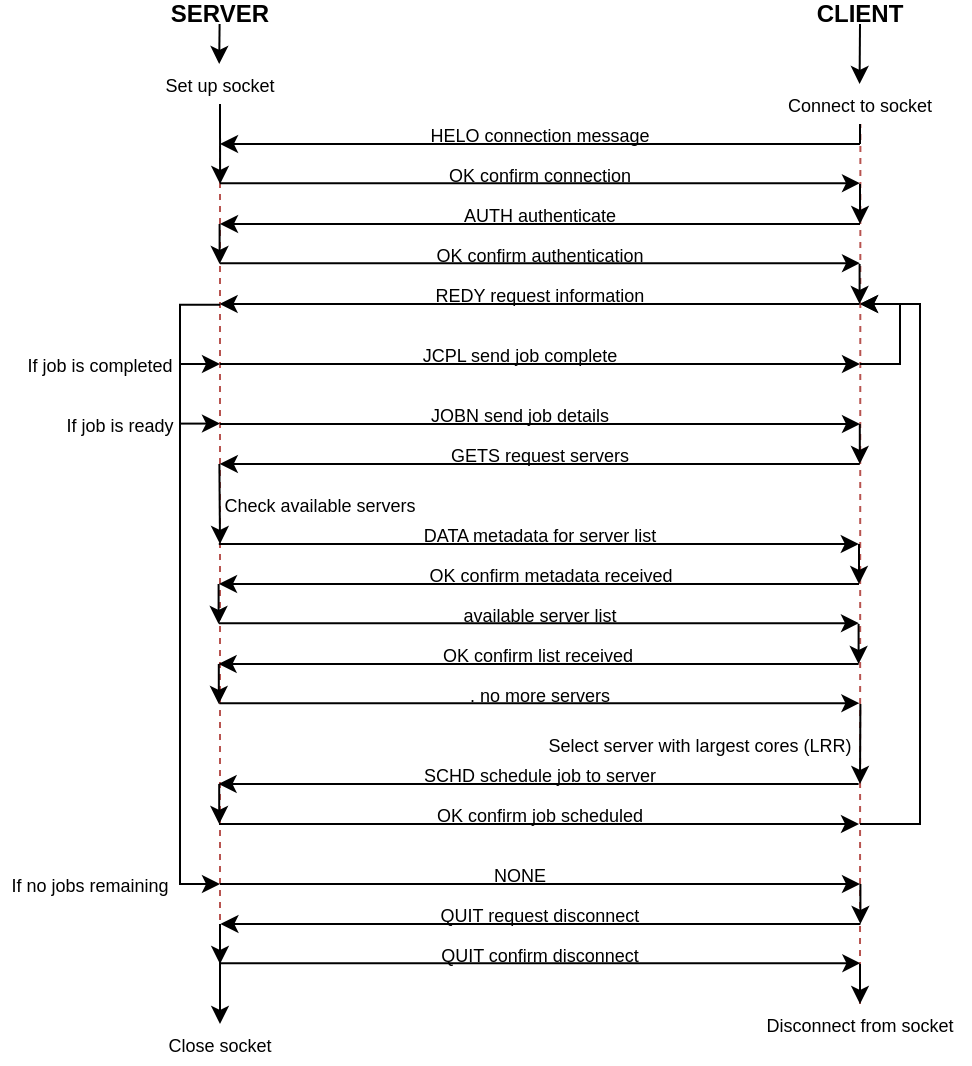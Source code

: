 <mxfile version="16.6.4" type="device"><diagram id="OMeSi3lDYxjijDIHYxCP" name="Page-1"><mxGraphModel dx="825" dy="439" grid="1" gridSize="10" guides="1" tooltips="1" connect="1" arrows="1" fold="1" page="1" pageScale="1" pageWidth="850" pageHeight="1100" math="0" shadow="0"><root><mxCell id="0"/><mxCell id="1" parent="0"/><mxCell id="6sdlD1E-0rkHjQnBdHja-1" value="" style="endArrow=none;dashed=1;html=1;rounded=0;fillColor=#f8cecc;strokeColor=#b85450;" edge="1" parent="1"><mxGeometry width="50" height="50" relative="1" as="geometry"><mxPoint x="160" y="710" as="sourcePoint"/><mxPoint x="160" y="260" as="targetPoint"/></mxGeometry></mxCell><mxCell id="6sdlD1E-0rkHjQnBdHja-2" value="" style="endArrow=none;dashed=1;html=1;rounded=0;fillColor=#f8cecc;strokeColor=#b85450;" edge="1" parent="1"><mxGeometry width="50" height="50" relative="1" as="geometry"><mxPoint x="480" y="710" as="sourcePoint"/><mxPoint x="480.2" y="270" as="targetPoint"/></mxGeometry></mxCell><mxCell id="6sdlD1E-0rkHjQnBdHja-3" value="" style="endArrow=classic;html=1;rounded=0;" edge="1" parent="1"><mxGeometry width="50" height="50" relative="1" as="geometry"><mxPoint x="159.8" y="220" as="sourcePoint"/><mxPoint x="159.6" y="240" as="targetPoint"/></mxGeometry></mxCell><mxCell id="6sdlD1E-0rkHjQnBdHja-4" value="" style="endArrow=classic;html=1;rounded=0;exitX=0.5;exitY=1;exitDx=0;exitDy=0;" edge="1" parent="1" source="6sdlD1E-0rkHjQnBdHja-59"><mxGeometry width="50" height="50" relative="1" as="geometry"><mxPoint x="480" y="230" as="sourcePoint"/><mxPoint x="479.8" y="250" as="targetPoint"/></mxGeometry></mxCell><mxCell id="6sdlD1E-0rkHjQnBdHja-5" value="&lt;font style=&quot;font-size: 9px&quot;&gt;Set up socket&lt;/font&gt;" style="text;html=1;strokeColor=none;fillColor=none;align=center;verticalAlign=middle;whiteSpace=wrap;rounded=0;" vertex="1" parent="1"><mxGeometry x="130" y="240" width="60" height="20" as="geometry"/></mxCell><mxCell id="6sdlD1E-0rkHjQnBdHja-6" value="&lt;font style=&quot;font-size: 9px&quot;&gt;Connect to socket&lt;/font&gt;" style="text;html=1;strokeColor=none;fillColor=none;align=center;verticalAlign=middle;whiteSpace=wrap;rounded=0;" vertex="1" parent="1"><mxGeometry x="440" y="250" width="80" height="20" as="geometry"/></mxCell><mxCell id="6sdlD1E-0rkHjQnBdHja-8" value="" style="endArrow=none;html=1;rounded=0;endFill=0;" edge="1" parent="1"><mxGeometry width="50" height="50" relative="1" as="geometry"><mxPoint x="480" y="270" as="sourcePoint"/><mxPoint x="480" y="280" as="targetPoint"/></mxGeometry></mxCell><mxCell id="6sdlD1E-0rkHjQnBdHja-9" value="" style="endArrow=classic;html=1;rounded=0;" edge="1" parent="1"><mxGeometry width="50" height="50" relative="1" as="geometry"><mxPoint x="480" y="280" as="sourcePoint"/><mxPoint x="160" y="280" as="targetPoint"/></mxGeometry></mxCell><mxCell id="6sdlD1E-0rkHjQnBdHja-10" value="" style="endArrow=classic;html=1;rounded=0;" edge="1" parent="1"><mxGeometry width="50" height="50" relative="1" as="geometry"><mxPoint x="160" y="260" as="sourcePoint"/><mxPoint x="160.04" y="300" as="targetPoint"/></mxGeometry></mxCell><mxCell id="6sdlD1E-0rkHjQnBdHja-11" value="&lt;font style=&quot;font-size: 9px&quot;&gt;HELO connection message&lt;br&gt;&lt;/font&gt;" style="text;html=1;strokeColor=none;fillColor=none;align=center;verticalAlign=middle;whiteSpace=wrap;rounded=0;" vertex="1" parent="1"><mxGeometry x="260" y="260" width="120" height="30" as="geometry"/></mxCell><mxCell id="6sdlD1E-0rkHjQnBdHja-13" value="" style="endArrow=none;html=1;rounded=0;startArrow=classic;startFill=1;endFill=0;" edge="1" parent="1"><mxGeometry width="50" height="50" relative="1" as="geometry"><mxPoint x="480" y="299.6" as="sourcePoint"/><mxPoint x="160" y="299.6" as="targetPoint"/></mxGeometry></mxCell><mxCell id="6sdlD1E-0rkHjQnBdHja-14" value="&lt;font style=&quot;font-size: 9px&quot;&gt;OK confirm connection&lt;/font&gt;" style="text;html=1;strokeColor=none;fillColor=none;align=center;verticalAlign=middle;whiteSpace=wrap;rounded=0;" vertex="1" parent="1"><mxGeometry x="260" y="280" width="120" height="30" as="geometry"/></mxCell><mxCell id="6sdlD1E-0rkHjQnBdHja-15" value="" style="endArrow=classic;html=1;rounded=0;" edge="1" parent="1"><mxGeometry width="50" height="50" relative="1" as="geometry"><mxPoint x="480" y="300" as="sourcePoint"/><mxPoint x="480" y="320" as="targetPoint"/></mxGeometry></mxCell><mxCell id="6sdlD1E-0rkHjQnBdHja-17" value="" style="endArrow=classic;html=1;rounded=0;" edge="1" parent="1"><mxGeometry width="50" height="50" relative="1" as="geometry"><mxPoint x="480" y="320" as="sourcePoint"/><mxPoint x="160" y="320" as="targetPoint"/></mxGeometry></mxCell><mxCell id="6sdlD1E-0rkHjQnBdHja-18" value="&lt;font style=&quot;font-size: 9px&quot;&gt;AUTH authenticate&lt;font style=&quot;font-size: 9px&quot;&gt;&lt;br&gt;&lt;/font&gt;&lt;/font&gt;" style="text;html=1;strokeColor=none;fillColor=none;align=center;verticalAlign=middle;whiteSpace=wrap;rounded=0;" vertex="1" parent="1"><mxGeometry x="260" y="300" width="120" height="30" as="geometry"/></mxCell><mxCell id="6sdlD1E-0rkHjQnBdHja-19" value="" style="endArrow=classic;html=1;rounded=0;" edge="1" parent="1"><mxGeometry width="50" height="50" relative="1" as="geometry"><mxPoint x="159.8" y="320" as="sourcePoint"/><mxPoint x="159.8" y="340" as="targetPoint"/></mxGeometry></mxCell><mxCell id="6sdlD1E-0rkHjQnBdHja-21" value="" style="endArrow=none;html=1;rounded=0;startArrow=classic;startFill=1;endFill=0;" edge="1" parent="1"><mxGeometry width="50" height="50" relative="1" as="geometry"><mxPoint x="480" y="339.6" as="sourcePoint"/><mxPoint x="160" y="339.6" as="targetPoint"/></mxGeometry></mxCell><mxCell id="6sdlD1E-0rkHjQnBdHja-22" value="&lt;font style=&quot;font-size: 9px&quot;&gt;OK confirm authentication&lt;/font&gt;" style="text;html=1;strokeColor=none;fillColor=none;align=center;verticalAlign=middle;whiteSpace=wrap;rounded=0;" vertex="1" parent="1"><mxGeometry x="260" y="320" width="120" height="30" as="geometry"/></mxCell><mxCell id="6sdlD1E-0rkHjQnBdHja-23" value="" style="endArrow=classic;html=1;rounded=0;" edge="1" parent="1"><mxGeometry width="50" height="50" relative="1" as="geometry"><mxPoint x="479.8" y="340" as="sourcePoint"/><mxPoint x="479.8" y="360" as="targetPoint"/></mxGeometry></mxCell><mxCell id="6sdlD1E-0rkHjQnBdHja-24" value="" style="endArrow=classic;html=1;rounded=0;" edge="1" parent="1"><mxGeometry width="50" height="50" relative="1" as="geometry"><mxPoint x="479.8" y="360" as="sourcePoint"/><mxPoint x="159.8" y="360" as="targetPoint"/></mxGeometry></mxCell><mxCell id="6sdlD1E-0rkHjQnBdHja-25" value="&lt;font style=&quot;font-size: 9px&quot;&gt;REDY request information&lt;font style=&quot;font-size: 9px&quot;&gt;&lt;br&gt;&lt;/font&gt;&lt;/font&gt;" style="text;html=1;strokeColor=none;fillColor=none;align=center;verticalAlign=middle;whiteSpace=wrap;rounded=0;" vertex="1" parent="1"><mxGeometry x="259.8" y="340" width="120" height="30" as="geometry"/></mxCell><mxCell id="6sdlD1E-0rkHjQnBdHja-28" value="&lt;font style=&quot;font-size: 9px&quot;&gt;JCPL send job complete&lt;font style=&quot;font-size: 9px&quot;&gt;&lt;br&gt;&lt;/font&gt;&lt;/font&gt;" style="text;html=1;strokeColor=none;fillColor=none;align=center;verticalAlign=middle;whiteSpace=wrap;rounded=0;" vertex="1" parent="1"><mxGeometry x="250.0" y="370" width="120" height="30" as="geometry"/></mxCell><mxCell id="6sdlD1E-0rkHjQnBdHja-29" value="" style="endArrow=none;html=1;rounded=0;startArrow=classic;startFill=1;endFill=0;" edge="1" parent="1"><mxGeometry width="50" height="50" relative="1" as="geometry"><mxPoint x="480" y="390.0" as="sourcePoint"/><mxPoint x="160" y="390.0" as="targetPoint"/></mxGeometry></mxCell><mxCell id="6sdlD1E-0rkHjQnBdHja-30" value="" style="endArrow=classic;html=1;rounded=0;" edge="1" parent="1"><mxGeometry width="50" height="50" relative="1" as="geometry"><mxPoint x="479.5" y="480" as="sourcePoint"/><mxPoint x="479.5" y="500" as="targetPoint"/></mxGeometry></mxCell><mxCell id="6sdlD1E-0rkHjQnBdHja-31" value="" style="endArrow=classic;html=1;rounded=0;" edge="1" parent="1"><mxGeometry width="50" height="50" relative="1" as="geometry"><mxPoint x="479.5" y="500" as="sourcePoint"/><mxPoint x="159.5" y="500" as="targetPoint"/></mxGeometry></mxCell><mxCell id="6sdlD1E-0rkHjQnBdHja-32" value="&lt;font style=&quot;font-size: 9px&quot;&gt;OK confirm metadata received&lt;font style=&quot;font-size: 9px&quot;&gt;&lt;br&gt;&lt;/font&gt;&lt;/font&gt;" style="text;html=1;strokeColor=none;fillColor=none;align=center;verticalAlign=middle;whiteSpace=wrap;rounded=0;" vertex="1" parent="1"><mxGeometry x="259.5" y="480" width="130.5" height="30" as="geometry"/></mxCell><mxCell id="6sdlD1E-0rkHjQnBdHja-33" value="" style="endArrow=classic;html=1;rounded=0;" edge="1" parent="1"><mxGeometry width="50" height="50" relative="1" as="geometry"><mxPoint x="159.3" y="500" as="sourcePoint"/><mxPoint x="159.3" y="520" as="targetPoint"/></mxGeometry></mxCell><mxCell id="6sdlD1E-0rkHjQnBdHja-34" value="" style="endArrow=none;html=1;rounded=0;startArrow=classic;startFill=1;endFill=0;" edge="1" parent="1"><mxGeometry width="50" height="50" relative="1" as="geometry"><mxPoint x="479.5" y="519.6" as="sourcePoint"/><mxPoint x="159.5" y="519.6" as="targetPoint"/></mxGeometry></mxCell><mxCell id="6sdlD1E-0rkHjQnBdHja-35" value="&lt;font style=&quot;font-size: 9px&quot;&gt;available server list&lt;br&gt;&lt;/font&gt;" style="text;html=1;strokeColor=none;fillColor=none;align=center;verticalAlign=middle;whiteSpace=wrap;rounded=0;" vertex="1" parent="1"><mxGeometry x="259.5" y="500" width="120" height="30" as="geometry"/></mxCell><mxCell id="6sdlD1E-0rkHjQnBdHja-36" value="" style="endArrow=classic;html=1;rounded=0;" edge="1" parent="1"><mxGeometry width="50" height="50" relative="1" as="geometry"><mxPoint x="479.3" y="520" as="sourcePoint"/><mxPoint x="479.3" y="540" as="targetPoint"/></mxGeometry></mxCell><mxCell id="6sdlD1E-0rkHjQnBdHja-37" value="" style="endArrow=classic;html=1;rounded=0;" edge="1" parent="1"><mxGeometry width="50" height="50" relative="1" as="geometry"><mxPoint x="479.3" y="540" as="sourcePoint"/><mxPoint x="159.3" y="540" as="targetPoint"/></mxGeometry></mxCell><mxCell id="6sdlD1E-0rkHjQnBdHja-38" value="&lt;font style=&quot;font-size: 9px&quot;&gt;OK confirm list received&lt;font style=&quot;font-size: 9px&quot;&gt;&lt;br&gt;&lt;/font&gt;&lt;/font&gt;" style="text;html=1;strokeColor=none;fillColor=none;align=center;verticalAlign=middle;whiteSpace=wrap;rounded=0;" vertex="1" parent="1"><mxGeometry x="259.3" y="520" width="120" height="30" as="geometry"/></mxCell><mxCell id="6sdlD1E-0rkHjQnBdHja-39" value="" style="endArrow=classic;html=1;rounded=0;" edge="1" parent="1"><mxGeometry width="50" height="50" relative="1" as="geometry"><mxPoint x="159.4" y="540" as="sourcePoint"/><mxPoint x="159.4" y="560" as="targetPoint"/></mxGeometry></mxCell><mxCell id="6sdlD1E-0rkHjQnBdHja-40" value="&lt;font style=&quot;font-size: 9px&quot;&gt;. no more servers&lt;/font&gt;" style="text;html=1;strokeColor=none;fillColor=none;align=center;verticalAlign=middle;whiteSpace=wrap;rounded=0;" vertex="1" parent="1"><mxGeometry x="259.5" y="540" width="120" height="30" as="geometry"/></mxCell><mxCell id="6sdlD1E-0rkHjQnBdHja-41" value="" style="endArrow=none;html=1;rounded=0;startArrow=classic;startFill=1;endFill=0;" edge="1" parent="1"><mxGeometry width="50" height="50" relative="1" as="geometry"><mxPoint x="479.7" y="559.6" as="sourcePoint"/><mxPoint x="159.7" y="559.6" as="targetPoint"/></mxGeometry></mxCell><mxCell id="6sdlD1E-0rkHjQnBdHja-42" value="" style="endArrow=classic;html=1;rounded=0;" edge="1" parent="1"><mxGeometry width="50" height="50" relative="1" as="geometry"><mxPoint x="480.2" y="650" as="sourcePoint"/><mxPoint x="480.2" y="670" as="targetPoint"/></mxGeometry></mxCell><mxCell id="6sdlD1E-0rkHjQnBdHja-43" value="" style="endArrow=classic;html=1;rounded=0;" edge="1" parent="1"><mxGeometry width="50" height="50" relative="1" as="geometry"><mxPoint x="480.2" y="670" as="sourcePoint"/><mxPoint x="160.2" y="670" as="targetPoint"/></mxGeometry></mxCell><mxCell id="6sdlD1E-0rkHjQnBdHja-44" value="&lt;font style=&quot;font-size: 9px&quot;&gt;QUIT request disconnect&lt;font style=&quot;font-size: 9px&quot;&gt;&lt;br&gt;&lt;/font&gt;&lt;/font&gt;" style="text;html=1;strokeColor=none;fillColor=none;align=center;verticalAlign=middle;whiteSpace=wrap;rounded=0;" vertex="1" parent="1"><mxGeometry x="260.2" y="650" width="120" height="30" as="geometry"/></mxCell><mxCell id="6sdlD1E-0rkHjQnBdHja-45" value="" style="endArrow=classic;html=1;rounded=0;" edge="1" parent="1"><mxGeometry width="50" height="50" relative="1" as="geometry"><mxPoint x="160" y="670" as="sourcePoint"/><mxPoint x="160" y="690" as="targetPoint"/></mxGeometry></mxCell><mxCell id="6sdlD1E-0rkHjQnBdHja-46" value="" style="endArrow=none;html=1;rounded=0;startArrow=classic;startFill=1;endFill=0;" edge="1" parent="1"><mxGeometry width="50" height="50" relative="1" as="geometry"><mxPoint x="480.2" y="689.6" as="sourcePoint"/><mxPoint x="160.2" y="689.6" as="targetPoint"/></mxGeometry></mxCell><mxCell id="6sdlD1E-0rkHjQnBdHja-47" value="&lt;font style=&quot;font-size: 9px&quot;&gt;QUIT confirm disconnect&lt;/font&gt;" style="text;html=1;strokeColor=none;fillColor=none;align=center;verticalAlign=middle;whiteSpace=wrap;rounded=0;" vertex="1" parent="1"><mxGeometry x="260.2" y="670" width="120" height="30" as="geometry"/></mxCell><mxCell id="6sdlD1E-0rkHjQnBdHja-48" value="" style="endArrow=classic;html=1;rounded=0;" edge="1" parent="1"><mxGeometry width="50" height="50" relative="1" as="geometry"><mxPoint x="480" y="690" as="sourcePoint"/><mxPoint x="480" y="710" as="targetPoint"/></mxGeometry></mxCell><mxCell id="6sdlD1E-0rkHjQnBdHja-51" value="" style="endArrow=classic;html=1;rounded=0;entryX=0.5;entryY=0;entryDx=0;entryDy=0;" edge="1" parent="1" target="6sdlD1E-0rkHjQnBdHja-104"><mxGeometry width="50" height="50" relative="1" as="geometry"><mxPoint x="160.0" y="680" as="sourcePoint"/><mxPoint x="160" y="710" as="targetPoint"/></mxGeometry></mxCell><mxCell id="6sdlD1E-0rkHjQnBdHja-53" value="" style="endArrow=classic;html=1;rounded=0;" edge="1" parent="1"><mxGeometry width="50" height="50" relative="1" as="geometry"><mxPoint x="160" y="360.4" as="sourcePoint"/><mxPoint x="160" y="650" as="targetPoint"/><Array as="points"><mxPoint x="140" y="360.4"/><mxPoint x="140" y="650"/></Array></mxGeometry></mxCell><mxCell id="6sdlD1E-0rkHjQnBdHja-55" value="" style="endArrow=classic;html=1;rounded=0;" edge="1" parent="1"><mxGeometry width="50" height="50" relative="1" as="geometry"><mxPoint x="140" y="390" as="sourcePoint"/><mxPoint x="160" y="390" as="targetPoint"/></mxGeometry></mxCell><mxCell id="6sdlD1E-0rkHjQnBdHja-56" value="&lt;font style=&quot;font-size: 9px ; line-height: 1&quot;&gt;If job is completed&lt;br&gt;&lt;/font&gt;" style="text;html=1;strokeColor=none;fillColor=none;align=center;verticalAlign=middle;whiteSpace=wrap;rounded=0;" vertex="1" parent="1"><mxGeometry x="60" y="380" width="80" height="20" as="geometry"/></mxCell><mxCell id="6sdlD1E-0rkHjQnBdHja-58" value="&lt;b&gt;SERVER&lt;/b&gt;" style="text;html=1;strokeColor=none;fillColor=none;align=center;verticalAlign=middle;whiteSpace=wrap;rounded=0;" vertex="1" parent="1"><mxGeometry x="130" y="210" width="60" height="10" as="geometry"/></mxCell><mxCell id="6sdlD1E-0rkHjQnBdHja-59" value="&lt;b&gt;CLIENT&lt;/b&gt;" style="text;html=1;strokeColor=none;fillColor=none;align=center;verticalAlign=middle;whiteSpace=wrap;rounded=0;" vertex="1" parent="1"><mxGeometry x="450" y="210" width="60" height="10" as="geometry"/></mxCell><mxCell id="6sdlD1E-0rkHjQnBdHja-60" value="" style="endArrow=classic;html=1;rounded=0;" edge="1" parent="1"><mxGeometry width="50" height="50" relative="1" as="geometry"><mxPoint x="480" y="390" as="sourcePoint"/><mxPoint x="480" y="360" as="targetPoint"/><Array as="points"><mxPoint x="500" y="390"/><mxPoint x="500" y="360"/></Array></mxGeometry></mxCell><mxCell id="6sdlD1E-0rkHjQnBdHja-61" value="" style="endArrow=classic;html=1;rounded=0;" edge="1" parent="1"><mxGeometry width="50" height="50" relative="1" as="geometry"><mxPoint x="140" y="419.8" as="sourcePoint"/><mxPoint x="160" y="419.8" as="targetPoint"/></mxGeometry></mxCell><mxCell id="6sdlD1E-0rkHjQnBdHja-63" value="&lt;font style=&quot;font-size: 9px ; line-height: 1&quot;&gt;If job is ready&lt;br&gt;&lt;/font&gt;" style="text;html=1;strokeColor=none;fillColor=none;align=center;verticalAlign=middle;whiteSpace=wrap;rounded=0;" vertex="1" parent="1"><mxGeometry x="80" y="410" width="60" height="20" as="geometry"/></mxCell><mxCell id="6sdlD1E-0rkHjQnBdHja-65" value="&lt;font style=&quot;font-size: 9px&quot;&gt;JOBN send job details&lt;font style=&quot;font-size: 9px&quot;&gt;&lt;br&gt;&lt;/font&gt;&lt;/font&gt;" style="text;html=1;strokeColor=none;fillColor=none;align=center;verticalAlign=middle;whiteSpace=wrap;rounded=0;" vertex="1" parent="1"><mxGeometry x="250" y="400" width="120" height="30" as="geometry"/></mxCell><mxCell id="6sdlD1E-0rkHjQnBdHja-66" value="" style="endArrow=none;html=1;rounded=0;startArrow=classic;startFill=1;endFill=0;" edge="1" parent="1"><mxGeometry width="50" height="50" relative="1" as="geometry"><mxPoint x="480" y="420.0" as="sourcePoint"/><mxPoint x="160" y="420.0" as="targetPoint"/></mxGeometry></mxCell><mxCell id="6sdlD1E-0rkHjQnBdHja-68" value="" style="endArrow=classic;html=1;rounded=0;" edge="1" parent="1"><mxGeometry width="50" height="50" relative="1" as="geometry"><mxPoint x="479.9" y="420" as="sourcePoint"/><mxPoint x="479.9" y="440" as="targetPoint"/></mxGeometry></mxCell><mxCell id="6sdlD1E-0rkHjQnBdHja-69" value="" style="endArrow=classic;html=1;rounded=0;" edge="1" parent="1"><mxGeometry width="50" height="50" relative="1" as="geometry"><mxPoint x="479.9" y="440" as="sourcePoint"/><mxPoint x="159.9" y="440" as="targetPoint"/></mxGeometry></mxCell><mxCell id="6sdlD1E-0rkHjQnBdHja-70" value="&lt;font style=&quot;font-size: 9px&quot;&gt;GETS request servers&lt;font style=&quot;font-size: 9px&quot;&gt;&lt;br&gt;&lt;/font&gt;&lt;/font&gt;" style="text;html=1;strokeColor=none;fillColor=none;align=center;verticalAlign=middle;whiteSpace=wrap;rounded=0;" vertex="1" parent="1"><mxGeometry x="259.9" y="420" width="120" height="30" as="geometry"/></mxCell><mxCell id="6sdlD1E-0rkHjQnBdHja-71" value="" style="endArrow=classic;html=1;rounded=0;" edge="1" parent="1"><mxGeometry width="50" height="50" relative="1" as="geometry"><mxPoint x="159.7" y="440" as="sourcePoint"/><mxPoint x="160" y="480" as="targetPoint"/></mxGeometry></mxCell><mxCell id="6sdlD1E-0rkHjQnBdHja-72" value="" style="endArrow=none;html=1;rounded=0;startArrow=classic;startFill=1;endFill=0;" edge="1" parent="1"><mxGeometry width="50" height="50" relative="1" as="geometry"><mxPoint x="479.4" y="480.0" as="sourcePoint"/><mxPoint x="159.4" y="480.0" as="targetPoint"/></mxGeometry></mxCell><mxCell id="6sdlD1E-0rkHjQnBdHja-73" value="&lt;font style=&quot;font-size: 9px&quot;&gt;DATA metadata for server list&lt;br&gt;&lt;/font&gt;" style="text;html=1;strokeColor=none;fillColor=none;align=center;verticalAlign=middle;whiteSpace=wrap;rounded=0;" vertex="1" parent="1"><mxGeometry x="260.0" y="460" width="120" height="30" as="geometry"/></mxCell><mxCell id="6sdlD1E-0rkHjQnBdHja-76" value="&lt;font style=&quot;font-size: 9px&quot;&gt;Check available servers&lt;br&gt;&lt;/font&gt;" style="text;html=1;strokeColor=none;fillColor=none;align=center;verticalAlign=middle;whiteSpace=wrap;rounded=0;" vertex="1" parent="1"><mxGeometry x="160" y="450" width="100" height="20" as="geometry"/></mxCell><mxCell id="6sdlD1E-0rkHjQnBdHja-88" value="" style="endArrow=classic;html=1;rounded=0;" edge="1" parent="1"><mxGeometry width="50" height="50" relative="1" as="geometry"><mxPoint x="480.2" y="560" as="sourcePoint"/><mxPoint x="480" y="600" as="targetPoint"/></mxGeometry></mxCell><mxCell id="6sdlD1E-0rkHjQnBdHja-89" value="" style="endArrow=classic;html=1;rounded=0;" edge="1" parent="1"><mxGeometry width="50" height="50" relative="1" as="geometry"><mxPoint x="479.3" y="600" as="sourcePoint"/><mxPoint x="159.3" y="600" as="targetPoint"/></mxGeometry></mxCell><mxCell id="6sdlD1E-0rkHjQnBdHja-90" value="&lt;font style=&quot;font-size: 9px&quot;&gt;SCHD schedule job to server&lt;font style=&quot;font-size: 9px&quot;&gt;&lt;br&gt;&lt;/font&gt;&lt;/font&gt;" style="text;html=1;strokeColor=none;fillColor=none;align=center;verticalAlign=middle;whiteSpace=wrap;rounded=0;" vertex="1" parent="1"><mxGeometry x="259.8" y="580" width="120" height="30" as="geometry"/></mxCell><mxCell id="6sdlD1E-0rkHjQnBdHja-91" value="" style="endArrow=classic;html=1;rounded=0;" edge="1" parent="1"><mxGeometry width="50" height="50" relative="1" as="geometry"><mxPoint x="159.6" y="600" as="sourcePoint"/><mxPoint x="159.6" y="620" as="targetPoint"/></mxGeometry></mxCell><mxCell id="6sdlD1E-0rkHjQnBdHja-92" value="" style="endArrow=none;html=1;rounded=0;startArrow=classic;startFill=1;endFill=0;" edge="1" parent="1"><mxGeometry width="50" height="50" relative="1" as="geometry"><mxPoint x="479.5" y="620.0" as="sourcePoint"/><mxPoint x="159.5" y="620.0" as="targetPoint"/></mxGeometry></mxCell><mxCell id="6sdlD1E-0rkHjQnBdHja-93" value="&lt;font style=&quot;font-size: 9px&quot;&gt;OK confirm job scheduled&lt;br&gt;&lt;/font&gt;" style="text;html=1;strokeColor=none;fillColor=none;align=center;verticalAlign=middle;whiteSpace=wrap;rounded=0;" vertex="1" parent="1"><mxGeometry x="260.2" y="600" width="120" height="30" as="geometry"/></mxCell><mxCell id="6sdlD1E-0rkHjQnBdHja-99" value="&lt;font style=&quot;font-size: 9px&quot;&gt;Select server with largest cores (LRR)&lt;br&gt;&lt;/font&gt;" style="text;html=1;strokeColor=none;fillColor=none;align=center;verticalAlign=middle;whiteSpace=wrap;rounded=0;" vertex="1" parent="1"><mxGeometry x="320" y="570" width="160.2" height="20" as="geometry"/></mxCell><mxCell id="6sdlD1E-0rkHjQnBdHja-100" value="" style="endArrow=classic;html=1;rounded=0;" edge="1" parent="1"><mxGeometry width="50" height="50" relative="1" as="geometry"><mxPoint x="480" y="620" as="sourcePoint"/><mxPoint x="480" y="360" as="targetPoint"/><Array as="points"><mxPoint x="510" y="620"/><mxPoint x="510" y="360"/></Array></mxGeometry></mxCell><mxCell id="6sdlD1E-0rkHjQnBdHja-101" value="&lt;font style=&quot;font-size: 9px ; line-height: 1&quot;&gt;If no jobs remaining&lt;br&gt;&lt;/font&gt;" style="text;html=1;strokeColor=none;fillColor=none;align=center;verticalAlign=middle;whiteSpace=wrap;rounded=0;" vertex="1" parent="1"><mxGeometry x="50" y="640" width="90" height="20" as="geometry"/></mxCell><mxCell id="6sdlD1E-0rkHjQnBdHja-102" value="&lt;font style=&quot;font-size: 9px&quot;&gt;NONE&lt;font style=&quot;font-size: 9px&quot;&gt;&lt;br&gt;&lt;/font&gt;&lt;/font&gt;" style="text;html=1;strokeColor=none;fillColor=none;align=center;verticalAlign=middle;whiteSpace=wrap;rounded=0;" vertex="1" parent="1"><mxGeometry x="250" y="630" width="120" height="30" as="geometry"/></mxCell><mxCell id="6sdlD1E-0rkHjQnBdHja-103" value="" style="endArrow=none;html=1;rounded=0;startArrow=classic;startFill=1;endFill=0;" edge="1" parent="1"><mxGeometry width="50" height="50" relative="1" as="geometry"><mxPoint x="480" y="650.0" as="sourcePoint"/><mxPoint x="160" y="650.0" as="targetPoint"/></mxGeometry></mxCell><mxCell id="6sdlD1E-0rkHjQnBdHja-104" value="&lt;font style=&quot;font-size: 9px&quot;&gt;Close socket&lt;br&gt;&lt;/font&gt;" style="text;html=1;strokeColor=none;fillColor=none;align=center;verticalAlign=middle;whiteSpace=wrap;rounded=0;" vertex="1" parent="1"><mxGeometry x="130" y="720" width="60" height="20" as="geometry"/></mxCell><mxCell id="6sdlD1E-0rkHjQnBdHja-105" value="&lt;font style=&quot;font-size: 9px&quot;&gt;Disconnect from socket&lt;br&gt;&lt;/font&gt;" style="text;html=1;strokeColor=none;fillColor=none;align=center;verticalAlign=middle;whiteSpace=wrap;rounded=0;" vertex="1" parent="1"><mxGeometry x="425" y="710" width="110" height="20" as="geometry"/></mxCell></root></mxGraphModel></diagram></mxfile>